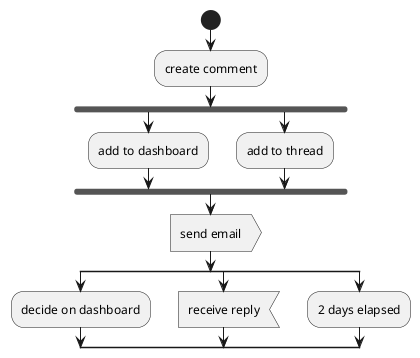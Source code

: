 @startuml
'activity diagram'
start
:create comment;
fork
    :add to dashboard;
fork again
    :add to thread;
end fork
:send email>
split
    :decide on dashboard;
split again
    :receive reply<
split again
    :2 days elapsed;
end split



@enduml